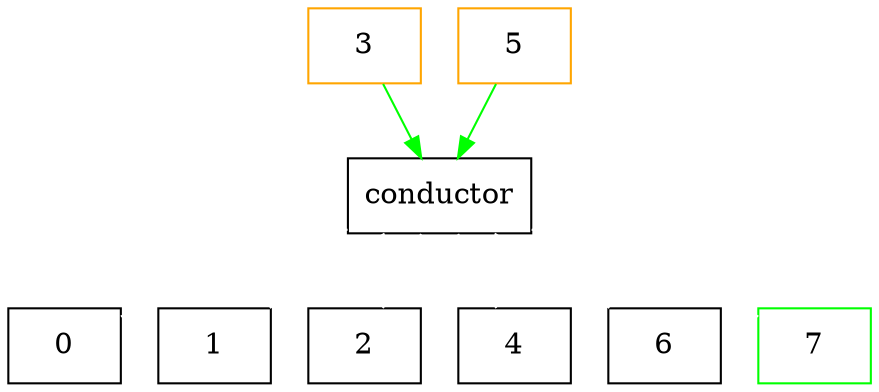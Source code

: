 digraph g {
    node [ shape = polygon, sides = 4 ]
    0 [color=black]
    1 [color=black]
    2 [color=black]
    3 [color=orange]
    4 [color=black]
    5 [color=orange]
    6 [color=black]
    7 [color=green]
    subgraph A {
        edge [dir=none, color=white]
        conductor -> 0 
        conductor -> 1
        conductor -> 2
        conductor -> 4
        conductor -> 6
        conductor -> 7
    }
    subgraph B {
        edge [color=green]
        3 -> conductor
        5 -> conductor
    }
}

